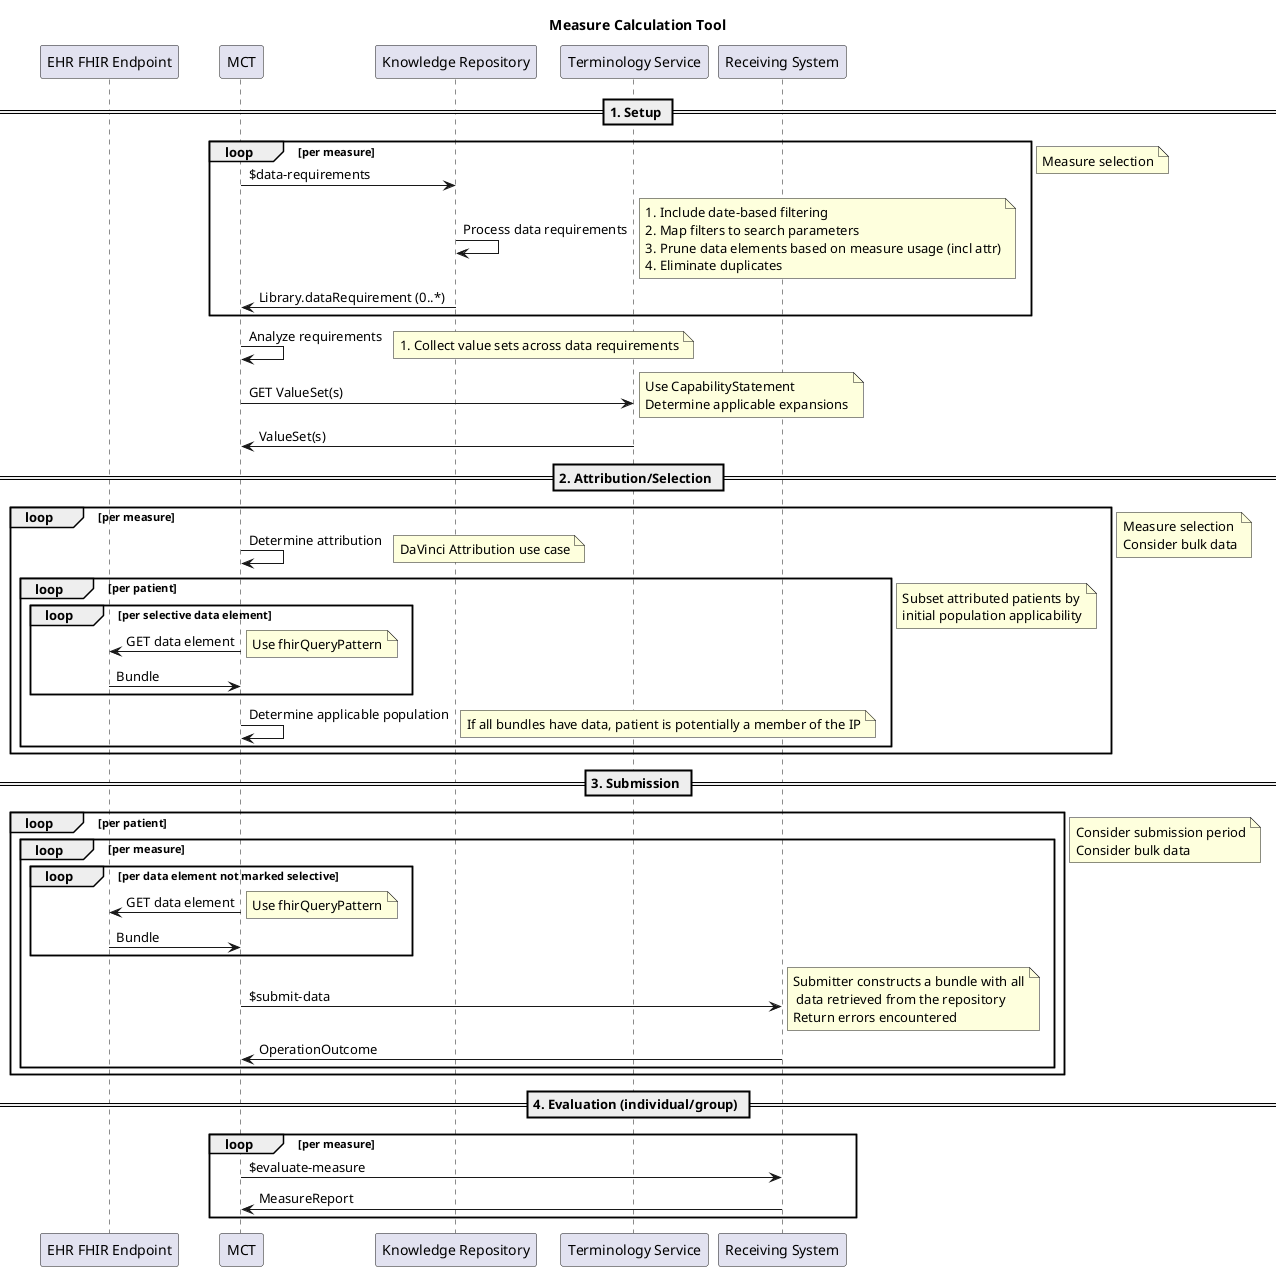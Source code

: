@startuml MeasureCalculationTool
title Measure Calculation Tool
participant "EHR FHIR Endpoint" as FHIR
participant "MCT" as MCT
participant "Knowledge Repository" as KR
participant "Terminology Service" as TS
participant "Receiving System" as Receiver

== 1. Setup ==
loop per measure
    MCT -> KR: $data-requirements
    KR -> KR: Process data requirements
    note right: 1. Include date-based filtering\n2. Map filters to search parameters\n3. Prune data elements based on measure usage (incl attr)\n4. Eliminate duplicates
    KR -> MCT: Library.dataRequirement (0..*)
end
note right: Measure selection
MCT -> MCT: Analyze requirements
note right: 1. Collect value sets across data requirements
MCT -> TS: GET ValueSet(s)
note right: Use CapabilityStatement\nDetermine applicable expansions
TS -> MCT: ValueSet(s)

== 2. Attribution/Selection ==
loop per measure
    MCT -> MCT: Determine attribution
    note right: DaVinci Attribution use case
    loop per patient
        loop per selective data element
            MCT -> FHIR: GET data element
            note right: Use fhirQueryPattern
            FHIR -> MCT: Bundle
        end
        MCT -> MCT: Determine applicable population
        note right: If all bundles have data, patient is potentially a member of the IP
    end
    note right: Subset attributed patients by\ninitial population applicability
end
note right: Measure selection\nConsider bulk data

== 3. Submission ==
loop per patient
    loop per measure
        loop per data element not marked selective
            MCT -> FHIR: GET data element
            note right: Use fhirQueryPattern
            FHIR -> MCT: Bundle
        end
        MCT -> Receiver: $submit-data
        note right: Submitter constructs a bundle with all\n data retrieved from the repository\nReturn errors encountered
        Receiver -> MCT: OperationOutcome
    end
end
note right: Consider submission period\nConsider bulk data

== 4. Evaluation (individual/group) ==
loop per measure
    MCT -> Receiver: $evaluate-measure
    Receiver -> MCT: MeasureReport
end

@enduml